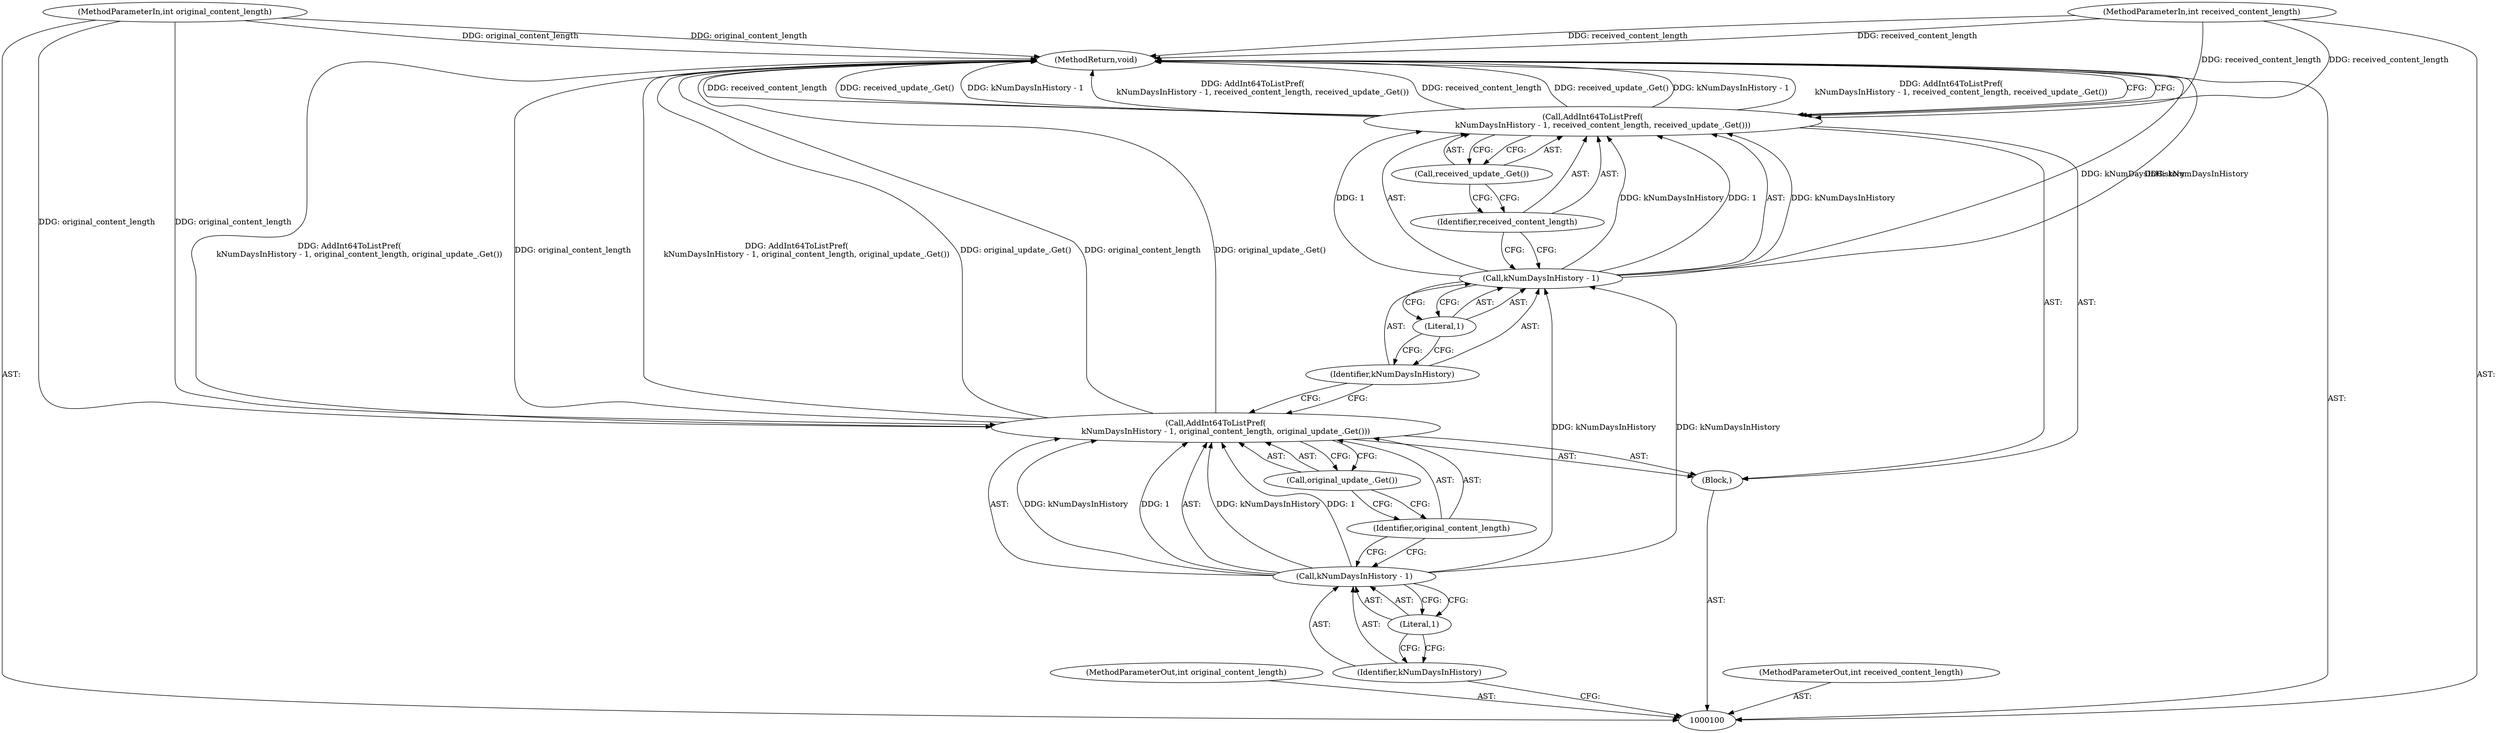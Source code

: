 digraph "1_Chrome_828eab2216a765dea92575c290421c115b8ad028_0" {
"1000101" [label="(MethodParameterIn,int original_content_length)"];
"1000138" [label="(MethodParameterOut,int original_content_length)"];
"1000116" [label="(MethodReturn,void)"];
"1000102" [label="(MethodParameterIn,int received_content_length)"];
"1000139" [label="(MethodParameterOut,int received_content_length)"];
"1000103" [label="(Block,)"];
"1000104" [label="(Call,AddInt64ToListPref(\n        kNumDaysInHistory - 1, original_content_length, original_update_.Get()))"];
"1000107" [label="(Literal,1)"];
"1000108" [label="(Identifier,original_content_length)"];
"1000109" [label="(Call,original_update_.Get())"];
"1000105" [label="(Call,kNumDaysInHistory - 1)"];
"1000106" [label="(Identifier,kNumDaysInHistory)"];
"1000110" [label="(Call,AddInt64ToListPref(\n        kNumDaysInHistory - 1, received_content_length, received_update_.Get()))"];
"1000113" [label="(Literal,1)"];
"1000114" [label="(Identifier,received_content_length)"];
"1000115" [label="(Call,received_update_.Get())"];
"1000111" [label="(Call,kNumDaysInHistory - 1)"];
"1000112" [label="(Identifier,kNumDaysInHistory)"];
"1000101" -> "1000100"  [label="AST: "];
"1000101" -> "1000116"  [label="DDG: original_content_length"];
"1000101" -> "1000104"  [label="DDG: original_content_length"];
"1000138" -> "1000100"  [label="AST: "];
"1000116" -> "1000100"  [label="AST: "];
"1000116" -> "1000110"  [label="CFG: "];
"1000104" -> "1000116"  [label="DDG: original_content_length"];
"1000104" -> "1000116"  [label="DDG: AddInt64ToListPref(\n        kNumDaysInHistory - 1, original_content_length, original_update_.Get())"];
"1000104" -> "1000116"  [label="DDG: original_update_.Get()"];
"1000110" -> "1000116"  [label="DDG: received_content_length"];
"1000110" -> "1000116"  [label="DDG: received_update_.Get()"];
"1000110" -> "1000116"  [label="DDG: kNumDaysInHistory - 1"];
"1000110" -> "1000116"  [label="DDG: AddInt64ToListPref(\n        kNumDaysInHistory - 1, received_content_length, received_update_.Get())"];
"1000102" -> "1000116"  [label="DDG: received_content_length"];
"1000111" -> "1000116"  [label="DDG: kNumDaysInHistory"];
"1000101" -> "1000116"  [label="DDG: original_content_length"];
"1000102" -> "1000100"  [label="AST: "];
"1000102" -> "1000116"  [label="DDG: received_content_length"];
"1000102" -> "1000110"  [label="DDG: received_content_length"];
"1000139" -> "1000100"  [label="AST: "];
"1000103" -> "1000100"  [label="AST: "];
"1000104" -> "1000103"  [label="AST: "];
"1000110" -> "1000103"  [label="AST: "];
"1000104" -> "1000103"  [label="AST: "];
"1000104" -> "1000109"  [label="CFG: "];
"1000105" -> "1000104"  [label="AST: "];
"1000108" -> "1000104"  [label="AST: "];
"1000109" -> "1000104"  [label="AST: "];
"1000112" -> "1000104"  [label="CFG: "];
"1000104" -> "1000116"  [label="DDG: original_content_length"];
"1000104" -> "1000116"  [label="DDG: AddInt64ToListPref(\n        kNumDaysInHistory - 1, original_content_length, original_update_.Get())"];
"1000104" -> "1000116"  [label="DDG: original_update_.Get()"];
"1000105" -> "1000104"  [label="DDG: kNumDaysInHistory"];
"1000105" -> "1000104"  [label="DDG: 1"];
"1000101" -> "1000104"  [label="DDG: original_content_length"];
"1000107" -> "1000105"  [label="AST: "];
"1000107" -> "1000106"  [label="CFG: "];
"1000105" -> "1000107"  [label="CFG: "];
"1000108" -> "1000104"  [label="AST: "];
"1000108" -> "1000105"  [label="CFG: "];
"1000109" -> "1000108"  [label="CFG: "];
"1000109" -> "1000104"  [label="AST: "];
"1000109" -> "1000108"  [label="CFG: "];
"1000104" -> "1000109"  [label="CFG: "];
"1000105" -> "1000104"  [label="AST: "];
"1000105" -> "1000107"  [label="CFG: "];
"1000106" -> "1000105"  [label="AST: "];
"1000107" -> "1000105"  [label="AST: "];
"1000108" -> "1000105"  [label="CFG: "];
"1000105" -> "1000104"  [label="DDG: kNumDaysInHistory"];
"1000105" -> "1000104"  [label="DDG: 1"];
"1000105" -> "1000111"  [label="DDG: kNumDaysInHistory"];
"1000106" -> "1000105"  [label="AST: "];
"1000106" -> "1000100"  [label="CFG: "];
"1000107" -> "1000106"  [label="CFG: "];
"1000110" -> "1000103"  [label="AST: "];
"1000110" -> "1000115"  [label="CFG: "];
"1000111" -> "1000110"  [label="AST: "];
"1000114" -> "1000110"  [label="AST: "];
"1000115" -> "1000110"  [label="AST: "];
"1000116" -> "1000110"  [label="CFG: "];
"1000110" -> "1000116"  [label="DDG: received_content_length"];
"1000110" -> "1000116"  [label="DDG: received_update_.Get()"];
"1000110" -> "1000116"  [label="DDG: kNumDaysInHistory - 1"];
"1000110" -> "1000116"  [label="DDG: AddInt64ToListPref(\n        kNumDaysInHistory - 1, received_content_length, received_update_.Get())"];
"1000111" -> "1000110"  [label="DDG: kNumDaysInHistory"];
"1000111" -> "1000110"  [label="DDG: 1"];
"1000102" -> "1000110"  [label="DDG: received_content_length"];
"1000113" -> "1000111"  [label="AST: "];
"1000113" -> "1000112"  [label="CFG: "];
"1000111" -> "1000113"  [label="CFG: "];
"1000114" -> "1000110"  [label="AST: "];
"1000114" -> "1000111"  [label="CFG: "];
"1000115" -> "1000114"  [label="CFG: "];
"1000115" -> "1000110"  [label="AST: "];
"1000115" -> "1000114"  [label="CFG: "];
"1000110" -> "1000115"  [label="CFG: "];
"1000111" -> "1000110"  [label="AST: "];
"1000111" -> "1000113"  [label="CFG: "];
"1000112" -> "1000111"  [label="AST: "];
"1000113" -> "1000111"  [label="AST: "];
"1000114" -> "1000111"  [label="CFG: "];
"1000111" -> "1000116"  [label="DDG: kNumDaysInHistory"];
"1000111" -> "1000110"  [label="DDG: kNumDaysInHistory"];
"1000111" -> "1000110"  [label="DDG: 1"];
"1000105" -> "1000111"  [label="DDG: kNumDaysInHistory"];
"1000112" -> "1000111"  [label="AST: "];
"1000112" -> "1000104"  [label="CFG: "];
"1000113" -> "1000112"  [label="CFG: "];
}

